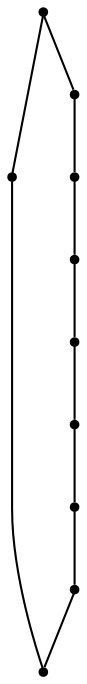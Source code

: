 graph {
  node [shape=point,comment="{\"directed\":false,\"doi\":\"10.1007/978-3-540-77537-9_18\",\"figure\":\"7\"}"]

  v0 [pos="1067.2436290652254,1027.9095075572616"]
  v1 [pos="856.5369503642237,1150.9001278409087"]
  v2 [pos="1132.0793898471566,1027.9095075572616"]
  v3 [pos="630.1227648358011,1027.9095075572616"]
  v4 [pos="1028.9359903379927,1027.9095075572613"]
  v5 [pos="881.2178303208461,1027.9095075572616"]
  v6 [pos="769.2553497669307,1027.9095075572616"]
  v7 [pos="743.5863005882086,1027.9095075572616"]
  v8 [pos="708.6769688805869,1027.9095075572616"]
  v9 [pos="580.9945745068926,1027.9095075572616"]

  v9 -- v3 [id="-4",pos="580.9945745068926,1027.9095075572616 630.1227648358011,1027.9095075572616 630.1227648358011,1027.9095075572616 630.1227648358011,1027.9095075572616"]
  v3 -- v8 [id="-5",pos="630.1227648358011,1027.9095075572616 708.6769688805869,1027.9095075572616 708.6769688805869,1027.9095075572616 708.6769688805869,1027.9095075572616"]
  v8 -- v7 [id="-6",pos="708.6769688805869,1027.9095075572616 743.5863005882086,1027.9095075572616 743.5863005882086,1027.9095075572616 743.5863005882086,1027.9095075572616"]
  v7 -- v6 [id="-7",pos="743.5863005882086,1027.9095075572616 769.2553497669307,1027.9095075572616 769.2553497669307,1027.9095075572616 769.2553497669307,1027.9095075572616"]
  v6 -- v5 [id="-8",pos="769.2553497669307,1027.9095075572616 881.2178303208461,1027.9095075572616 881.2178303208461,1027.9095075572616 881.2178303208461,1027.9095075572616"]
  v5 -- v4 [id="-9",pos="881.2178303208461,1027.9095075572616 1028.9359903379927,1027.9095075572613 1028.9359903379927,1027.9095075572613 1028.9359903379927,1027.9095075572613"]
  v4 -- v0 [id="-10",pos="1028.9359903379927,1027.9095075572613 1067.2436290652254,1027.9095075572616 1067.2436290652254,1027.9095075572616 1067.2436290652254,1027.9095075572616"]
  v0 -- v2 [id="-11",pos="1067.2436290652254,1027.9095075572616 1132.0793898471566,1027.9095075572616 1132.0793898471566,1027.9095075572616 1132.0793898471566,1027.9095075572616"]
  v9 -- v1 [id="-13",pos="580.9945745068926,1027.9095075572616 856.5369503642237,1150.9001278409087 856.5369503642237,1150.9001278409087 856.5369503642237,1150.9001278409087"]
  v1 -- v2 [id="-26",pos="856.5369503642237,1150.9001278409087 1132.0793898471566,1027.9095075572616 1132.0793898471566,1027.9095075572616 1132.0793898471566,1027.9095075572616"]
}